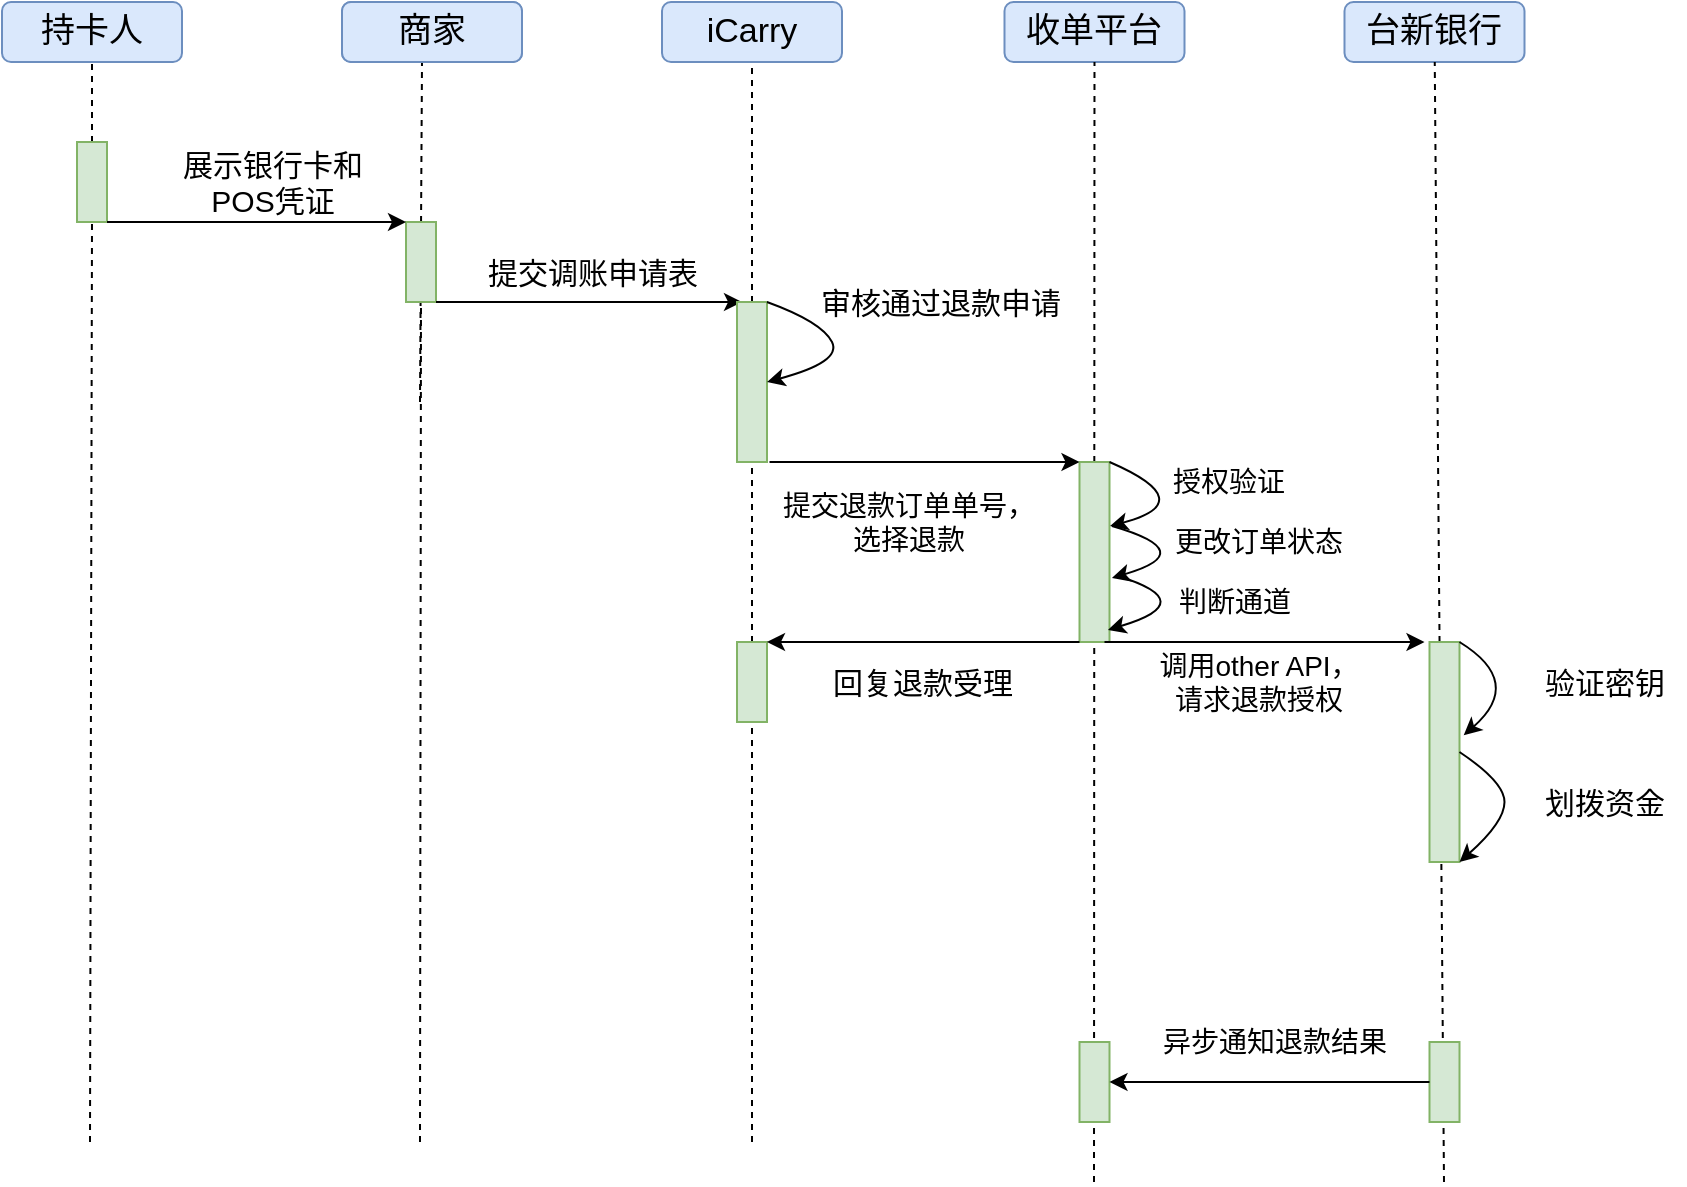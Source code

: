 <mxfile version="13.4.2" type="github">
  <diagram id="8_bTyDZzk1gE1jzVisYs" name="Page-1">
    <mxGraphModel dx="1038" dy="547" grid="1" gridSize="10" guides="1" tooltips="1" connect="1" arrows="1" fold="1" page="1" pageScale="1" pageWidth="827" pageHeight="1169" math="0" shadow="0">
      <root>
        <mxCell id="0" />
        <mxCell id="1" parent="0" />
        <mxCell id="ttQCRUFPG-6sSN7cf8M8-1" value="持卡人" style="rounded=1;whiteSpace=wrap;html=1;fillColor=#dae8fc;strokeColor=#6c8ebf;fontSize=17;" parent="1" vertex="1">
          <mxGeometry x="110" y="40" width="90" height="30" as="geometry" />
        </mxCell>
        <mxCell id="ttQCRUFPG-6sSN7cf8M8-2" value="商家" style="rounded=1;whiteSpace=wrap;html=1;fillColor=#dae8fc;strokeColor=#6c8ebf;fontSize=17;" parent="1" vertex="1">
          <mxGeometry x="280" y="40" width="90" height="30" as="geometry" />
        </mxCell>
        <mxCell id="ttQCRUFPG-6sSN7cf8M8-4" value="收单平台" style="rounded=1;whiteSpace=wrap;html=1;fillColor=#dae8fc;strokeColor=#6c8ebf;fontSize=17;" parent="1" vertex="1">
          <mxGeometry x="611.25" y="40" width="90" height="30" as="geometry" />
        </mxCell>
        <mxCell id="ttQCRUFPG-6sSN7cf8M8-5" value="台新银行" style="rounded=1;whiteSpace=wrap;html=1;fillColor=#dae8fc;strokeColor=#6c8ebf;fontSize=17;" parent="1" vertex="1">
          <mxGeometry x="781.25" y="40" width="90" height="30" as="geometry" />
        </mxCell>
        <mxCell id="ttQCRUFPG-6sSN7cf8M8-6" value="" style="endArrow=none;dashed=1;html=1;fontSize=17;entryX=0.5;entryY=1;entryDx=0;entryDy=0;" parent="1" source="ttQCRUFPG-6sSN7cf8M8-13" target="ttQCRUFPG-6sSN7cf8M8-1" edge="1">
          <mxGeometry width="50" height="50" relative="1" as="geometry">
            <mxPoint x="155" y="630" as="sourcePoint" />
            <mxPoint x="180" y="170" as="targetPoint" />
          </mxGeometry>
        </mxCell>
        <mxCell id="ttQCRUFPG-6sSN7cf8M8-7" value="" style="endArrow=none;dashed=1;html=1;fontSize=17;entryX=0.5;entryY=1;entryDx=0;entryDy=0;" parent="1" edge="1">
          <mxGeometry width="50" height="50" relative="1" as="geometry">
            <mxPoint x="319" y="240" as="sourcePoint" />
            <mxPoint x="320" y="70" as="targetPoint" />
          </mxGeometry>
        </mxCell>
        <mxCell id="ttQCRUFPG-6sSN7cf8M8-9" value="" style="endArrow=none;dashed=1;html=1;fontSize=17;" parent="1" target="ttQCRUFPG-6sSN7cf8M8-4" edge="1">
          <mxGeometry width="50" height="50" relative="1" as="geometry">
            <mxPoint x="656" y="630" as="sourcePoint" />
            <mxPoint x="655.75" y="130" as="targetPoint" />
          </mxGeometry>
        </mxCell>
        <mxCell id="ttQCRUFPG-6sSN7cf8M8-10" value="" style="endArrow=none;dashed=1;html=1;fontSize=17;" parent="1" target="ttQCRUFPG-6sSN7cf8M8-5" edge="1">
          <mxGeometry width="50" height="50" relative="1" as="geometry">
            <mxPoint x="831" y="630" as="sourcePoint" />
            <mxPoint x="831.25" y="130" as="targetPoint" />
          </mxGeometry>
        </mxCell>
        <mxCell id="ttQCRUFPG-6sSN7cf8M8-11" value="" style="rounded=0;whiteSpace=wrap;html=1;fontSize=17;fillColor=#d5e8d4;strokeColor=#82b366;" parent="1" vertex="1">
          <mxGeometry x="312" y="150" width="15" height="40" as="geometry" />
        </mxCell>
        <mxCell id="ttQCRUFPG-6sSN7cf8M8-12" value="" style="endArrow=none;dashed=1;html=1;fontSize=17;entryX=0.5;entryY=1;entryDx=0;entryDy=0;" parent="1" target="ttQCRUFPG-6sSN7cf8M8-11" edge="1">
          <mxGeometry width="50" height="50" relative="1" as="geometry">
            <mxPoint x="319" y="610" as="sourcePoint" />
            <mxPoint x="320" y="130" as="targetPoint" />
          </mxGeometry>
        </mxCell>
        <mxCell id="ttQCRUFPG-6sSN7cf8M8-13" value="" style="rounded=0;whiteSpace=wrap;html=1;fontSize=17;fillColor=#d5e8d4;strokeColor=#82b366;" parent="1" vertex="1">
          <mxGeometry x="147.5" y="110" width="15" height="40" as="geometry" />
        </mxCell>
        <mxCell id="ttQCRUFPG-6sSN7cf8M8-14" value="" style="endArrow=none;dashed=1;html=1;fontSize=17;entryX=0.5;entryY=1;entryDx=0;entryDy=0;" parent="1" target="ttQCRUFPG-6sSN7cf8M8-13" edge="1">
          <mxGeometry width="50" height="50" relative="1" as="geometry">
            <mxPoint x="154" y="610" as="sourcePoint" />
            <mxPoint x="155" y="130" as="targetPoint" />
          </mxGeometry>
        </mxCell>
        <mxCell id="ttQCRUFPG-6sSN7cf8M8-16" value="&lt;div&gt;展示银行卡和&lt;/div&gt;&lt;div&gt;POS凭证&lt;br&gt;&lt;/div&gt;" style="text;html=1;align=center;verticalAlign=middle;resizable=0;points=[];autosize=1;fontSize=15;" parent="1" vertex="1">
          <mxGeometry x="190" y="110" width="110" height="40" as="geometry" />
        </mxCell>
        <mxCell id="ttQCRUFPG-6sSN7cf8M8-20" value="" style="rounded=0;whiteSpace=wrap;html=1;fontSize=17;fillColor=#d5e8d4;strokeColor=#82b366;" parent="1" vertex="1">
          <mxGeometry x="648.75" y="270" width="15" height="90" as="geometry" />
        </mxCell>
        <mxCell id="ttQCRUFPG-6sSN7cf8M8-21" value="" style="endArrow=classic;html=1;fontSize=15;exitX=1;exitY=1;exitDx=0;exitDy=0;entryX=0;entryY=0;entryDx=0;entryDy=0;" parent="1" target="ttQCRUFPG-6sSN7cf8M8-20" edge="1">
          <mxGeometry width="50" height="50" relative="1" as="geometry">
            <mxPoint x="493.75" y="270" as="sourcePoint" />
            <mxPoint x="561.25" y="280" as="targetPoint" />
          </mxGeometry>
        </mxCell>
        <mxCell id="ttQCRUFPG-6sSN7cf8M8-22" value="&lt;div&gt;提交退款订单单号，&lt;/div&gt;&lt;div&gt;选择退款&lt;br&gt;&lt;/div&gt;" style="text;html=1;align=center;verticalAlign=middle;resizable=0;points=[];autosize=1;fontSize=14;" parent="1" vertex="1">
          <mxGeometry x="492.5" y="280" width="140" height="40" as="geometry" />
        </mxCell>
        <mxCell id="ttQCRUFPG-6sSN7cf8M8-24" value="授权验证" style="text;html=1;align=center;verticalAlign=middle;resizable=0;points=[];autosize=1;fontSize=14;" parent="1" vertex="1">
          <mxGeometry x="688.25" y="270" width="70" height="20" as="geometry" />
        </mxCell>
        <mxCell id="ttQCRUFPG-6sSN7cf8M8-25" value="" style="curved=1;endArrow=classic;html=1;fontSize=15;entryX=1.083;entryY=0.644;entryDx=0;entryDy=0;entryPerimeter=0;" parent="1" target="ttQCRUFPG-6sSN7cf8M8-20" edge="1">
          <mxGeometry width="50" height="50" relative="1" as="geometry">
            <mxPoint x="665" y="302" as="sourcePoint" />
            <mxPoint x="666.255" y="308.97" as="targetPoint" />
            <Array as="points">
              <mxPoint x="710" y="315" />
            </Array>
          </mxGeometry>
        </mxCell>
        <mxCell id="ttQCRUFPG-6sSN7cf8M8-26" value="更改订单状态" style="text;html=1;align=center;verticalAlign=middle;resizable=0;points=[];autosize=1;fontSize=14;" parent="1" vertex="1">
          <mxGeometry x="688.25" y="300" width="100" height="20" as="geometry" />
        </mxCell>
        <mxCell id="ttQCRUFPG-6sSN7cf8M8-27" value="" style="rounded=0;whiteSpace=wrap;html=1;fontSize=17;fillColor=#d5e8d4;strokeColor=#82b366;" parent="1" vertex="1">
          <mxGeometry x="823.75" y="360" width="15" height="110" as="geometry" />
        </mxCell>
        <mxCell id="ttQCRUFPG-6sSN7cf8M8-28" value="" style="endArrow=classic;html=1;fontSize=15;" parent="1" edge="1">
          <mxGeometry width="50" height="50" relative="1" as="geometry">
            <mxPoint x="661.25" y="360" as="sourcePoint" />
            <mxPoint x="821.25" y="360" as="targetPoint" />
          </mxGeometry>
        </mxCell>
        <mxCell id="ttQCRUFPG-6sSN7cf8M8-29" value="&lt;div&gt;调用other API，&lt;/div&gt;&lt;div&gt;请求退款授权&lt;/div&gt;" style="text;html=1;align=center;verticalAlign=middle;resizable=0;points=[];autosize=1;fontSize=14;" parent="1" vertex="1">
          <mxGeometry x="678.25" y="360" width="120" height="40" as="geometry" />
        </mxCell>
        <mxCell id="ttQCRUFPG-6sSN7cf8M8-30" value="" style="curved=1;endArrow=classic;html=1;fontSize=15;exitX=1;exitY=0;exitDx=0;exitDy=0;entryX=1.139;entryY=0.424;entryDx=0;entryDy=0;entryPerimeter=0;" parent="1" source="ttQCRUFPG-6sSN7cf8M8-27" target="ttQCRUFPG-6sSN7cf8M8-27" edge="1">
          <mxGeometry width="50" height="50" relative="1" as="geometry">
            <mxPoint x="663.75" y="315" as="sourcePoint" />
            <mxPoint x="663.75" y="360" as="targetPoint" />
            <Array as="points">
              <mxPoint x="871.25" y="380" />
            </Array>
          </mxGeometry>
        </mxCell>
        <mxCell id="ttQCRUFPG-6sSN7cf8M8-31" value="验证密钥" style="text;html=1;align=center;verticalAlign=middle;resizable=0;points=[];autosize=1;fontSize=15;" parent="1" vertex="1">
          <mxGeometry x="871.25" y="370" width="80" height="20" as="geometry" />
        </mxCell>
        <mxCell id="ttQCRUFPG-6sSN7cf8M8-39" value="" style="endArrow=classic;html=1;fontSize=14;exitX=1;exitY=1;exitDx=0;exitDy=0;entryX=0.167;entryY=0;entryDx=0;entryDy=0;entryPerimeter=0;" parent="1" source="ttQCRUFPG-6sSN7cf8M8-11" target="ttQCRUFPG-6sSN7cf8M8-55" edge="1">
          <mxGeometry width="50" height="50" relative="1" as="geometry">
            <mxPoint x="210" y="310" as="sourcePoint" />
            <mxPoint x="487.5" y="190" as="targetPoint" />
          </mxGeometry>
        </mxCell>
        <mxCell id="ttQCRUFPG-6sSN7cf8M8-41" value="提交调账申请表" style="text;html=1;align=center;verticalAlign=middle;resizable=0;points=[];autosize=1;fontSize=15;" parent="1" vertex="1">
          <mxGeometry x="345" y="165" width="120" height="20" as="geometry" />
        </mxCell>
        <mxCell id="ttQCRUFPG-6sSN7cf8M8-42" value="" style="curved=1;endArrow=classic;html=1;fontSize=15;exitX=1;exitY=0.5;exitDx=0;exitDy=0;entryX=1;entryY=1;entryDx=0;entryDy=0;" parent="1" source="ttQCRUFPG-6sSN7cf8M8-27" target="ttQCRUFPG-6sSN7cf8M8-27" edge="1">
          <mxGeometry width="50" height="50" relative="1" as="geometry">
            <mxPoint x="838.75" y="360" as="sourcePoint" />
            <mxPoint x="840.835" y="406.64" as="targetPoint" />
            <Array as="points">
              <mxPoint x="861.25" y="430" />
              <mxPoint x="861.25" y="450" />
            </Array>
          </mxGeometry>
        </mxCell>
        <mxCell id="ttQCRUFPG-6sSN7cf8M8-43" value="划拨资金" style="text;html=1;align=center;verticalAlign=middle;resizable=0;points=[];autosize=1;fontSize=15;" parent="1" vertex="1">
          <mxGeometry x="871.25" y="430" width="80" height="20" as="geometry" />
        </mxCell>
        <mxCell id="ttQCRUFPG-6sSN7cf8M8-49" value="" style="endArrow=classic;html=1;exitX=1;exitY=1;exitDx=0;exitDy=0;entryX=0;entryY=0;entryDx=0;entryDy=0;" parent="1" source="ttQCRUFPG-6sSN7cf8M8-13" target="ttQCRUFPG-6sSN7cf8M8-11" edge="1">
          <mxGeometry width="50" height="50" relative="1" as="geometry">
            <mxPoint x="210" y="320" as="sourcePoint" />
            <mxPoint x="260" y="270" as="targetPoint" />
          </mxGeometry>
        </mxCell>
        <mxCell id="ttQCRUFPG-6sSN7cf8M8-52" value="iCarry" style="rounded=1;whiteSpace=wrap;html=1;fillColor=#dae8fc;strokeColor=#6c8ebf;fontSize=17;" parent="1" vertex="1">
          <mxGeometry x="440" y="40" width="90" height="30" as="geometry" />
        </mxCell>
        <mxCell id="ttQCRUFPG-6sSN7cf8M8-53" value="" style="endArrow=none;dashed=1;html=1;entryX=0.5;entryY=1;entryDx=0;entryDy=0;" parent="1" source="ttQCRUFPG-6sSN7cf8M8-55" target="ttQCRUFPG-6sSN7cf8M8-52" edge="1">
          <mxGeometry width="50" height="50" relative="1" as="geometry">
            <mxPoint x="485" y="560" as="sourcePoint" />
            <mxPoint x="530" y="110" as="targetPoint" />
          </mxGeometry>
        </mxCell>
        <mxCell id="ttQCRUFPG-6sSN7cf8M8-55" value="" style="rounded=0;whiteSpace=wrap;html=1;fontSize=17;fillColor=#d5e8d4;strokeColor=#82b366;" parent="1" vertex="1">
          <mxGeometry x="477.5" y="190" width="15" height="80" as="geometry" />
        </mxCell>
        <mxCell id="ttQCRUFPG-6sSN7cf8M8-56" value="" style="endArrow=none;dashed=1;html=1;entryX=0.5;entryY=1;entryDx=0;entryDy=0;" parent="1" target="ttQCRUFPG-6sSN7cf8M8-55" edge="1" source="hr4IwRf8VJVyLv4QHpVT-2">
          <mxGeometry width="50" height="50" relative="1" as="geometry">
            <mxPoint x="485" y="610" as="sourcePoint" />
            <mxPoint x="485" y="70" as="targetPoint" />
          </mxGeometry>
        </mxCell>
        <mxCell id="ttQCRUFPG-6sSN7cf8M8-57" value="" style="curved=1;endArrow=classic;html=1;exitX=1;exitY=0;exitDx=0;exitDy=0;entryX=1;entryY=0.5;entryDx=0;entryDy=0;" parent="1" source="ttQCRUFPG-6sSN7cf8M8-55" target="ttQCRUFPG-6sSN7cf8M8-55" edge="1">
          <mxGeometry width="50" height="50" relative="1" as="geometry">
            <mxPoint x="340" y="300" as="sourcePoint" />
            <mxPoint x="390" y="250" as="targetPoint" />
            <Array as="points">
              <mxPoint x="520" y="200" />
              <mxPoint x="530" y="220" />
            </Array>
          </mxGeometry>
        </mxCell>
        <mxCell id="ttQCRUFPG-6sSN7cf8M8-58" value="审核通过退款申请" style="text;html=1;align=center;verticalAlign=middle;resizable=0;points=[];autosize=1;fontSize=15;" parent="1" vertex="1">
          <mxGeometry x="508.75" y="180" width="140" height="20" as="geometry" />
        </mxCell>
        <mxCell id="ttQCRUFPG-6sSN7cf8M8-61" value="" style="rounded=0;whiteSpace=wrap;html=1;fontSize=17;fillColor=#d5e8d4;strokeColor=#82b366;" parent="1" vertex="1">
          <mxGeometry x="823.75" y="560" width="15" height="40" as="geometry" />
        </mxCell>
        <mxCell id="ttQCRUFPG-6sSN7cf8M8-62" value="" style="rounded=0;whiteSpace=wrap;html=1;fontSize=17;fillColor=#d5e8d4;strokeColor=#82b366;" parent="1" vertex="1">
          <mxGeometry x="648.75" y="560" width="15" height="40" as="geometry" />
        </mxCell>
        <mxCell id="ttQCRUFPG-6sSN7cf8M8-64" value="异步通知退款结果" style="text;html=1;align=center;verticalAlign=middle;resizable=0;points=[];autosize=1;fontSize=14;" parent="1" vertex="1">
          <mxGeometry x="681.25" y="550" width="130" height="20" as="geometry" />
        </mxCell>
        <mxCell id="ttQCRUFPG-6sSN7cf8M8-65" value="商家" style="rounded=1;whiteSpace=wrap;html=1;fillColor=#dae8fc;strokeColor=#6c8ebf;fontSize=17;" parent="1" vertex="1">
          <mxGeometry x="280" y="40" width="90" height="30" as="geometry" />
        </mxCell>
        <mxCell id="YTVwRV89gFUmsGMrPXNW-4" value="" style="endArrow=classic;html=1;exitX=0;exitY=0.5;exitDx=0;exitDy=0;entryX=1;entryY=0.5;entryDx=0;entryDy=0;" parent="1" source="ttQCRUFPG-6sSN7cf8M8-61" target="ttQCRUFPG-6sSN7cf8M8-62" edge="1">
          <mxGeometry width="50" height="50" relative="1" as="geometry">
            <mxPoint x="690" y="640" as="sourcePoint" />
            <mxPoint x="740" y="590" as="targetPoint" />
          </mxGeometry>
        </mxCell>
        <mxCell id="YTVwRV89gFUmsGMrPXNW-9" value="" style="curved=1;endArrow=classic;html=1;fontSize=15;entryX=0.95;entryY=0.933;entryDx=0;entryDy=0;entryPerimeter=0;exitX=1.283;exitY=0.633;exitDx=0;exitDy=0;exitPerimeter=0;" parent="1" source="ttQCRUFPG-6sSN7cf8M8-20" target="ttQCRUFPG-6sSN7cf8M8-20" edge="1">
          <mxGeometry width="50" height="50" relative="1" as="geometry">
            <mxPoint x="665" y="302" as="sourcePoint" />
            <mxPoint x="664.995" y="327.96" as="targetPoint" />
            <Array as="points">
              <mxPoint x="710" y="340" />
            </Array>
          </mxGeometry>
        </mxCell>
        <mxCell id="YTVwRV89gFUmsGMrPXNW-10" value="" style="curved=1;endArrow=classic;html=1;fontSize=15;entryX=1.017;entryY=0.356;entryDx=0;entryDy=0;entryPerimeter=0;exitX=1;exitY=0;exitDx=0;exitDy=0;" parent="1" source="ttQCRUFPG-6sSN7cf8M8-20" target="ttQCRUFPG-6sSN7cf8M8-20" edge="1">
          <mxGeometry width="50" height="50" relative="1" as="geometry">
            <mxPoint x="667.995" y="326.97" as="sourcePoint" />
            <mxPoint x="663" y="353.97" as="targetPoint" />
            <Array as="points">
              <mxPoint x="710" y="290" />
            </Array>
          </mxGeometry>
        </mxCell>
        <mxCell id="YTVwRV89gFUmsGMrPXNW-11" value="判断通道" style="text;html=1;align=center;verticalAlign=middle;resizable=0;points=[];autosize=1;fontSize=14;" parent="1" vertex="1">
          <mxGeometry x="691.25" y="330" width="70" height="20" as="geometry" />
        </mxCell>
        <mxCell id="hr4IwRf8VJVyLv4QHpVT-2" value="" style="rounded=0;whiteSpace=wrap;html=1;fontSize=17;fillColor=#d5e8d4;strokeColor=#82b366;" vertex="1" parent="1">
          <mxGeometry x="477.5" y="360" width="15" height="40" as="geometry" />
        </mxCell>
        <mxCell id="hr4IwRf8VJVyLv4QHpVT-3" value="" style="endArrow=none;dashed=1;html=1;entryX=0.5;entryY=1;entryDx=0;entryDy=0;" edge="1" parent="1" target="hr4IwRf8VJVyLv4QHpVT-2">
          <mxGeometry width="50" height="50" relative="1" as="geometry">
            <mxPoint x="485" y="610" as="sourcePoint" />
            <mxPoint x="485" y="270" as="targetPoint" />
          </mxGeometry>
        </mxCell>
        <mxCell id="hr4IwRf8VJVyLv4QHpVT-4" value="" style="endArrow=classic;html=1;exitX=0;exitY=1;exitDx=0;exitDy=0;entryX=1;entryY=0;entryDx=0;entryDy=0;" edge="1" parent="1" source="ttQCRUFPG-6sSN7cf8M8-20" target="hr4IwRf8VJVyLv4QHpVT-2">
          <mxGeometry width="50" height="50" relative="1" as="geometry">
            <mxPoint x="550" y="380" as="sourcePoint" />
            <mxPoint x="600" y="330" as="targetPoint" />
          </mxGeometry>
        </mxCell>
        <mxCell id="hr4IwRf8VJVyLv4QHpVT-5" value="回复退款受理" style="text;html=1;align=center;verticalAlign=middle;resizable=0;points=[];autosize=1;fontSize=15;" vertex="1" parent="1">
          <mxGeometry x="515" y="370" width="110" height="20" as="geometry" />
        </mxCell>
      </root>
    </mxGraphModel>
  </diagram>
</mxfile>
